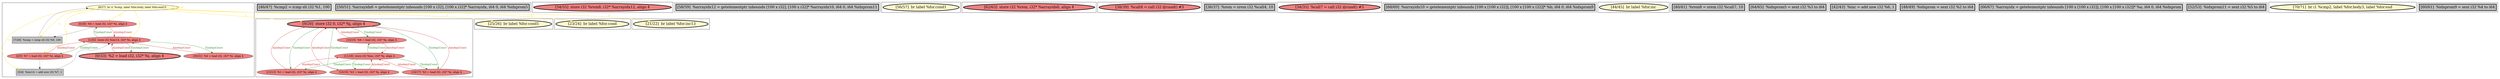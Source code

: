 
digraph G {



node703->node702 [style=solid,color=gold,label="C",penwidth=1.0,fontcolor=gold ]
node719->node716 [style=solid,color=forestgreen,label="T|indep|Const",penwidth=1.0,fontcolor=forestgreen ]
node703->node712 [style=solid,color=gold,label="C",penwidth=1.0,fontcolor=gold ]
node717->node716 [style=solid,color=forestgreen,label="T|indep|Const",penwidth=1.0,fontcolor=forestgreen ]
node698->node700 [style=solid,color=black,label="",penwidth=0.5,fontcolor=black ]
node701->node699 [style=solid,color=firebrick3,label="A|indep|Const",penwidth=1.0,fontcolor=firebrick3 ]
node699->node701 [style=solid,color=forestgreen,label="T|indep|Const",penwidth=1.0,fontcolor=forestgreen ]
node717->node718 [style=solid,color=forestgreen,label="T|indep|Const",penwidth=1.0,fontcolor=forestgreen ]
node720->node719 [style=solid,color=firebrick3,label="A|indep|Const",penwidth=1.0,fontcolor=firebrick3 ]
node699->node698 [style=solid,color=forestgreen,label="T|indep|Const",penwidth=1.0,fontcolor=forestgreen ]
node716->node719 [style=solid,color=firebrick3,label="A|indep|Const",penwidth=1.0,fontcolor=firebrick3 ]
node702->node704 [style=solid,color=black,label="",penwidth=0.5,fontcolor=black ]
node703->node703 [style=solid,color=gold,label="C",penwidth=1.0,fontcolor=gold ]
node698->node699 [style=solid,color=firebrick3,label="A|indep|Const",penwidth=1.0,fontcolor=firebrick3 ]
node718->node717 [style=solid,color=firebrick3,label="A|indep|Const",penwidth=1.0,fontcolor=firebrick3 ]
node719->node720 [style=solid,color=forestgreen,label="T|indep|Const",penwidth=1.0,fontcolor=forestgreen ]
node720->node717 [style=solid,color=firebrick3,label="A|indep|Const",penwidth=1.0,fontcolor=firebrick3 ]
node704->node703 [style=solid,color=black,label="",penwidth=0.5,fontcolor=black ]
node716->node717 [style=solid,color=firebrick3,label="A|indep|Const",penwidth=1.0,fontcolor=firebrick3 ]
node703->node700 [style=solid,color=gold,label="C",penwidth=1.0,fontcolor=gold ]
node715->node717 [style=solid,color=firebrick3,label="A|indep|Const",penwidth=1.0,fontcolor=firebrick3 ]
node703->node699 [style=solid,color=gold,label="C",penwidth=1.0,fontcolor=gold ]
node719->node715 [style=solid,color=forestgreen,label="T|indep|Const",penwidth=1.0,fontcolor=forestgreen ]
node703->node722 [style=solid,color=gold,label="C",penwidth=1.0,fontcolor=gold ]
node715->node719 [style=solid,color=firebrick3,label="A|indep|Const",penwidth=1.0,fontcolor=firebrick3 ]
node719->node718 [style=solid,color=forestgreen,label="T|indep|Const",penwidth=1.0,fontcolor=forestgreen ]
node718->node719 [style=solid,color=firebrick3,label="A|indep|Const",penwidth=1.0,fontcolor=firebrick3 ]
node717->node715 [style=solid,color=forestgreen,label="T|indep|Const",penwidth=1.0,fontcolor=forestgreen ]
node717->node720 [style=solid,color=forestgreen,label="T|indep|Const",penwidth=1.0,fontcolor=forestgreen ]
node699->node697 [style=solid,color=forestgreen,label="T|indep|Const",penwidth=1.0,fontcolor=forestgreen ]
node702->node699 [style=solid,color=firebrick3,label="A|indep|Const",penwidth=1.0,fontcolor=firebrick3 ]
node697->node699 [style=solid,color=firebrick3,label="A|indep|Const",penwidth=1.0,fontcolor=firebrick3 ]
node700->node699 [style=solid,color=black,label="",penwidth=0.5,fontcolor=black ]
node703->node704 [style=solid,color=gold,label="C",penwidth=1.0,fontcolor=gold ]
node703->node709 [style=solid,color=gold,label="C",penwidth=1.0,fontcolor=gold ]
node699->node702 [style=solid,color=forestgreen,label="T|indep|Const",penwidth=1.0,fontcolor=forestgreen ]
node703->node719 [style=solid,color=gold,label="C",penwidth=1.0,fontcolor=gold ]
node703->node698 [style=solid,color=gold,label="C",penwidth=1.0,fontcolor=gold ]


subgraph cluster22 {


node731 [penwidth=3.0,fontsize=20,fillcolor=grey,label="[46/47]  %cmp2 = icmp slt i32 %1, 100",shape=rectangle,style=filled ]



}

subgraph cluster20 {


node729 [penwidth=3.0,fontsize=20,fillcolor=grey,label="[50/51]  %arrayidx6 = getelementptr inbounds [100 x i32], [100 x i32]* %arrayidx, i64 0, i64 %idxprom5",shape=rectangle,style=filled ]



}

subgraph cluster18 {


node727 [penwidth=3.0,fontsize=20,fillcolor=lightcoral,label="[54/55]  store i32 %rem8, i32* %arrayidx12, align 4",shape=ellipse,style=filled ]



}

subgraph cluster16 {


node725 [penwidth=3.0,fontsize=20,fillcolor=grey,label="[58/59]  %arrayidx12 = getelementptr inbounds [100 x i32], [100 x i32]* %arrayidx10, i64 0, i64 %idxprom11",shape=rectangle,style=filled ]



}

subgraph cluster17 {


node726 [penwidth=3.0,fontsize=20,fillcolor=lemonchiffon,label="[56/57]  br label %for.cond1",shape=ellipse,style=filled ]



}

subgraph cluster4 {


node708 [penwidth=3.0,fontsize=20,fillcolor=lightcoral,label="[62/63]  store i32 %rem, i32* %arrayidx6, align 4",shape=ellipse,style=filled ]



}

subgraph cluster3 {


node707 [penwidth=3.0,fontsize=20,fillcolor=lightcoral,label="[38/39]  %call4 = call i32 @rand() #3",shape=ellipse,style=filled ]



}

subgraph cluster2 {


node706 [penwidth=3.0,fontsize=20,fillcolor=grey,label="[36/37]  %rem = srem i32 %call4, 10",shape=rectangle,style=filled ]



}

subgraph cluster1 {


node705 [penwidth=3.0,fontsize=20,fillcolor=lightcoral,label="[34/35]  %call7 = call i32 @rand() #3",shape=ellipse,style=filled ]



}

subgraph cluster12 {


node721 [penwidth=3.0,fontsize=20,fillcolor=grey,label="[68/69]  %arrayidx10 = getelementptr inbounds [100 x [100 x i32]], [100 x [100 x i32]]* %b, i64 0, i64 %idxprom9",shape=rectangle,style=filled ]



}

subgraph cluster5 {


node709 [penwidth=3.0,fontsize=20,fillcolor=lemonchiffon,label="[21/22]  br label %for.inc13",shape=ellipse,style=filled ]



}

subgraph cluster0 {


node704 [fillcolor=grey,label="[7/28]  %cmp = icmp slt i32 %0, 100",shape=rectangle,style=filled ]
node703 [fillcolor=lemonchiffon,label="[8/27]  br i1 %cmp, label %for.body, label %for.end15",shape=ellipse,style=filled ]
node698 [fillcolor=lightcoral,label="[2/5]  %7 = load i32, i32* %i, align 4",shape=ellipse,style=filled ]
node697 [fillcolor=lightcoral,label="[30/31]  %4 = load i32, i32* %i, align 4",shape=ellipse,style=filled ]
node699 [fillcolor=lightcoral,label="[1/32]  store i32 %inc14, i32* %i, align 4",shape=ellipse,style=filled ]
node700 [fillcolor=grey,label="[3/4]  %inc14 = add nsw i32 %7, 1",shape=rectangle,style=filled ]
node701 [penwidth=3.0,fontsize=20,fillcolor=lightcoral,label="[0/33]  %2 = load i32, i32* %i, align 4",shape=ellipse,style=filled ]
node702 [fillcolor=lightcoral,label="[6/29]  %0 = load i32, i32* %i, align 4",shape=ellipse,style=filled ]



}

subgraph cluster6 {


node710 [penwidth=3.0,fontsize=20,fillcolor=lemonchiffon,label="[44/45]  br label %for.inc",shape=ellipse,style=filled ]



}

subgraph cluster14 {


node723 [penwidth=3.0,fontsize=20,fillcolor=grey,label="[40/41]  %rem8 = srem i32 %call7, 10",shape=rectangle,style=filled ]



}

subgraph cluster7 {


node711 [penwidth=3.0,fontsize=20,fillcolor=grey,label="[64/65]  %idxprom5 = sext i32 %3 to i64",shape=rectangle,style=filled ]



}

subgraph cluster23 {


node732 [penwidth=3.0,fontsize=20,fillcolor=grey,label="[42/43]  %inc = add nsw i32 %6, 1",shape=rectangle,style=filled ]



}

subgraph cluster8 {


node712 [penwidth=3.0,fontsize=20,fillcolor=lemonchiffon,label="[25/26]  br label %for.cond1",shape=ellipse,style=filled ]



}

subgraph cluster21 {


node730 [penwidth=3.0,fontsize=20,fillcolor=grey,label="[48/49]  %idxprom = sext i32 %2 to i64",shape=rectangle,style=filled ]



}

subgraph cluster9 {


node713 [penwidth=3.0,fontsize=20,fillcolor=grey,label="[66/67]  %arrayidx = getelementptr inbounds [100 x [100 x i32]], [100 x [100 x i32]]* %a, i64 0, i64 %idxprom",shape=rectangle,style=filled ]



}

subgraph cluster19 {


node728 [penwidth=3.0,fontsize=20,fillcolor=grey,label="[52/53]  %idxprom11 = sext i32 %5 to i64",shape=rectangle,style=filled ]



}

subgraph cluster10 {


node714 [penwidth=3.0,fontsize=20,fillcolor=lemonchiffon,label="[70/71]  br i1 %cmp2, label %for.body3, label %for.end",shape=ellipse,style=filled ]



}

subgraph cluster11 {


node720 [fillcolor=lightcoral,label="[10/19]  %3 = load i32, i32* %j, align 4",shape=ellipse,style=filled ]
node718 [fillcolor=lightcoral,label="[12/13]  %1 = load i32, i32* %j, align 4",shape=ellipse,style=filled ]
node719 [penwidth=3.0,fontsize=20,fillcolor=lightcoral,label="[9/20]  store i32 0, i32* %j, align 4",shape=ellipse,style=filled ]
node717 [fillcolor=lightcoral,label="[11/18]  store i32 %inc, i32* %j, align 4",shape=ellipse,style=filled ]
node715 [fillcolor=lightcoral,label="[16/17]  %5 = load i32, i32* %j, align 4",shape=ellipse,style=filled ]
node716 [fillcolor=lightcoral,label="[14/15]  %6 = load i32, i32* %j, align 4",shape=ellipse,style=filled ]



}

subgraph cluster13 {


node722 [penwidth=3.0,fontsize=20,fillcolor=lemonchiffon,label="[23/24]  br label %for.cond",shape=ellipse,style=filled ]



}

subgraph cluster15 {


node724 [penwidth=3.0,fontsize=20,fillcolor=grey,label="[60/61]  %idxprom9 = sext i32 %4 to i64",shape=rectangle,style=filled ]



}

}
